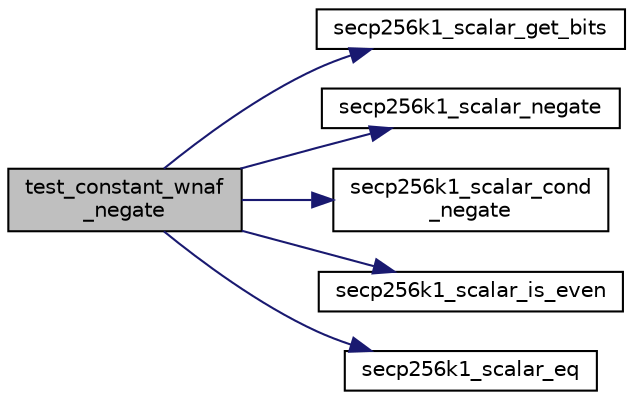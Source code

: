 digraph "test_constant_wnaf_negate"
{
  edge [fontname="Helvetica",fontsize="10",labelfontname="Helvetica",labelfontsize="10"];
  node [fontname="Helvetica",fontsize="10",shape=record];
  rankdir="LR";
  Node1455 [label="test_constant_wnaf\l_negate",height=0.2,width=0.4,color="black", fillcolor="grey75", style="filled", fontcolor="black"];
  Node1455 -> Node1456 [color="midnightblue",fontsize="10",style="solid",fontname="Helvetica"];
  Node1456 [label="secp256k1_scalar_get_bits",height=0.2,width=0.4,color="black", fillcolor="white", style="filled",URL="$db/d94/scalar_8h.html#a70d7af05e9c9a579ed5cb20d9f22eeba",tooltip="Access bits from a scalar. "];
  Node1455 -> Node1457 [color="midnightblue",fontsize="10",style="solid",fontname="Helvetica"];
  Node1457 [label="secp256k1_scalar_negate",height=0.2,width=0.4,color="black", fillcolor="white", style="filled",URL="$db/d94/scalar_8h.html#aa3f1c1d4536adf835ee256878c222968",tooltip="Compute the complement of a scalar (modulo the group order). "];
  Node1455 -> Node1458 [color="midnightblue",fontsize="10",style="solid",fontname="Helvetica"];
  Node1458 [label="secp256k1_scalar_cond\l_negate",height=0.2,width=0.4,color="black", fillcolor="white", style="filled",URL="$db/d94/scalar_8h.html#a520b78be2bca742daa8d5efa5c343291",tooltip="Conditionally negate a number, in constant time. "];
  Node1455 -> Node1459 [color="midnightblue",fontsize="10",style="solid",fontname="Helvetica"];
  Node1459 [label="secp256k1_scalar_is_even",height=0.2,width=0.4,color="black", fillcolor="white", style="filled",URL="$db/d94/scalar_8h.html#a3eb65cf9bfad7c430cbb3dc26d494a95",tooltip="Check whether a scalar, considered as an nonnegative integer, is even. "];
  Node1455 -> Node1460 [color="midnightblue",fontsize="10",style="solid",fontname="Helvetica"];
  Node1460 [label="secp256k1_scalar_eq",height=0.2,width=0.4,color="black", fillcolor="white", style="filled",URL="$db/d94/scalar_8h.html#a4ba37c67745038e5ff23ca66f051837d",tooltip="Compare two scalars. "];
}

